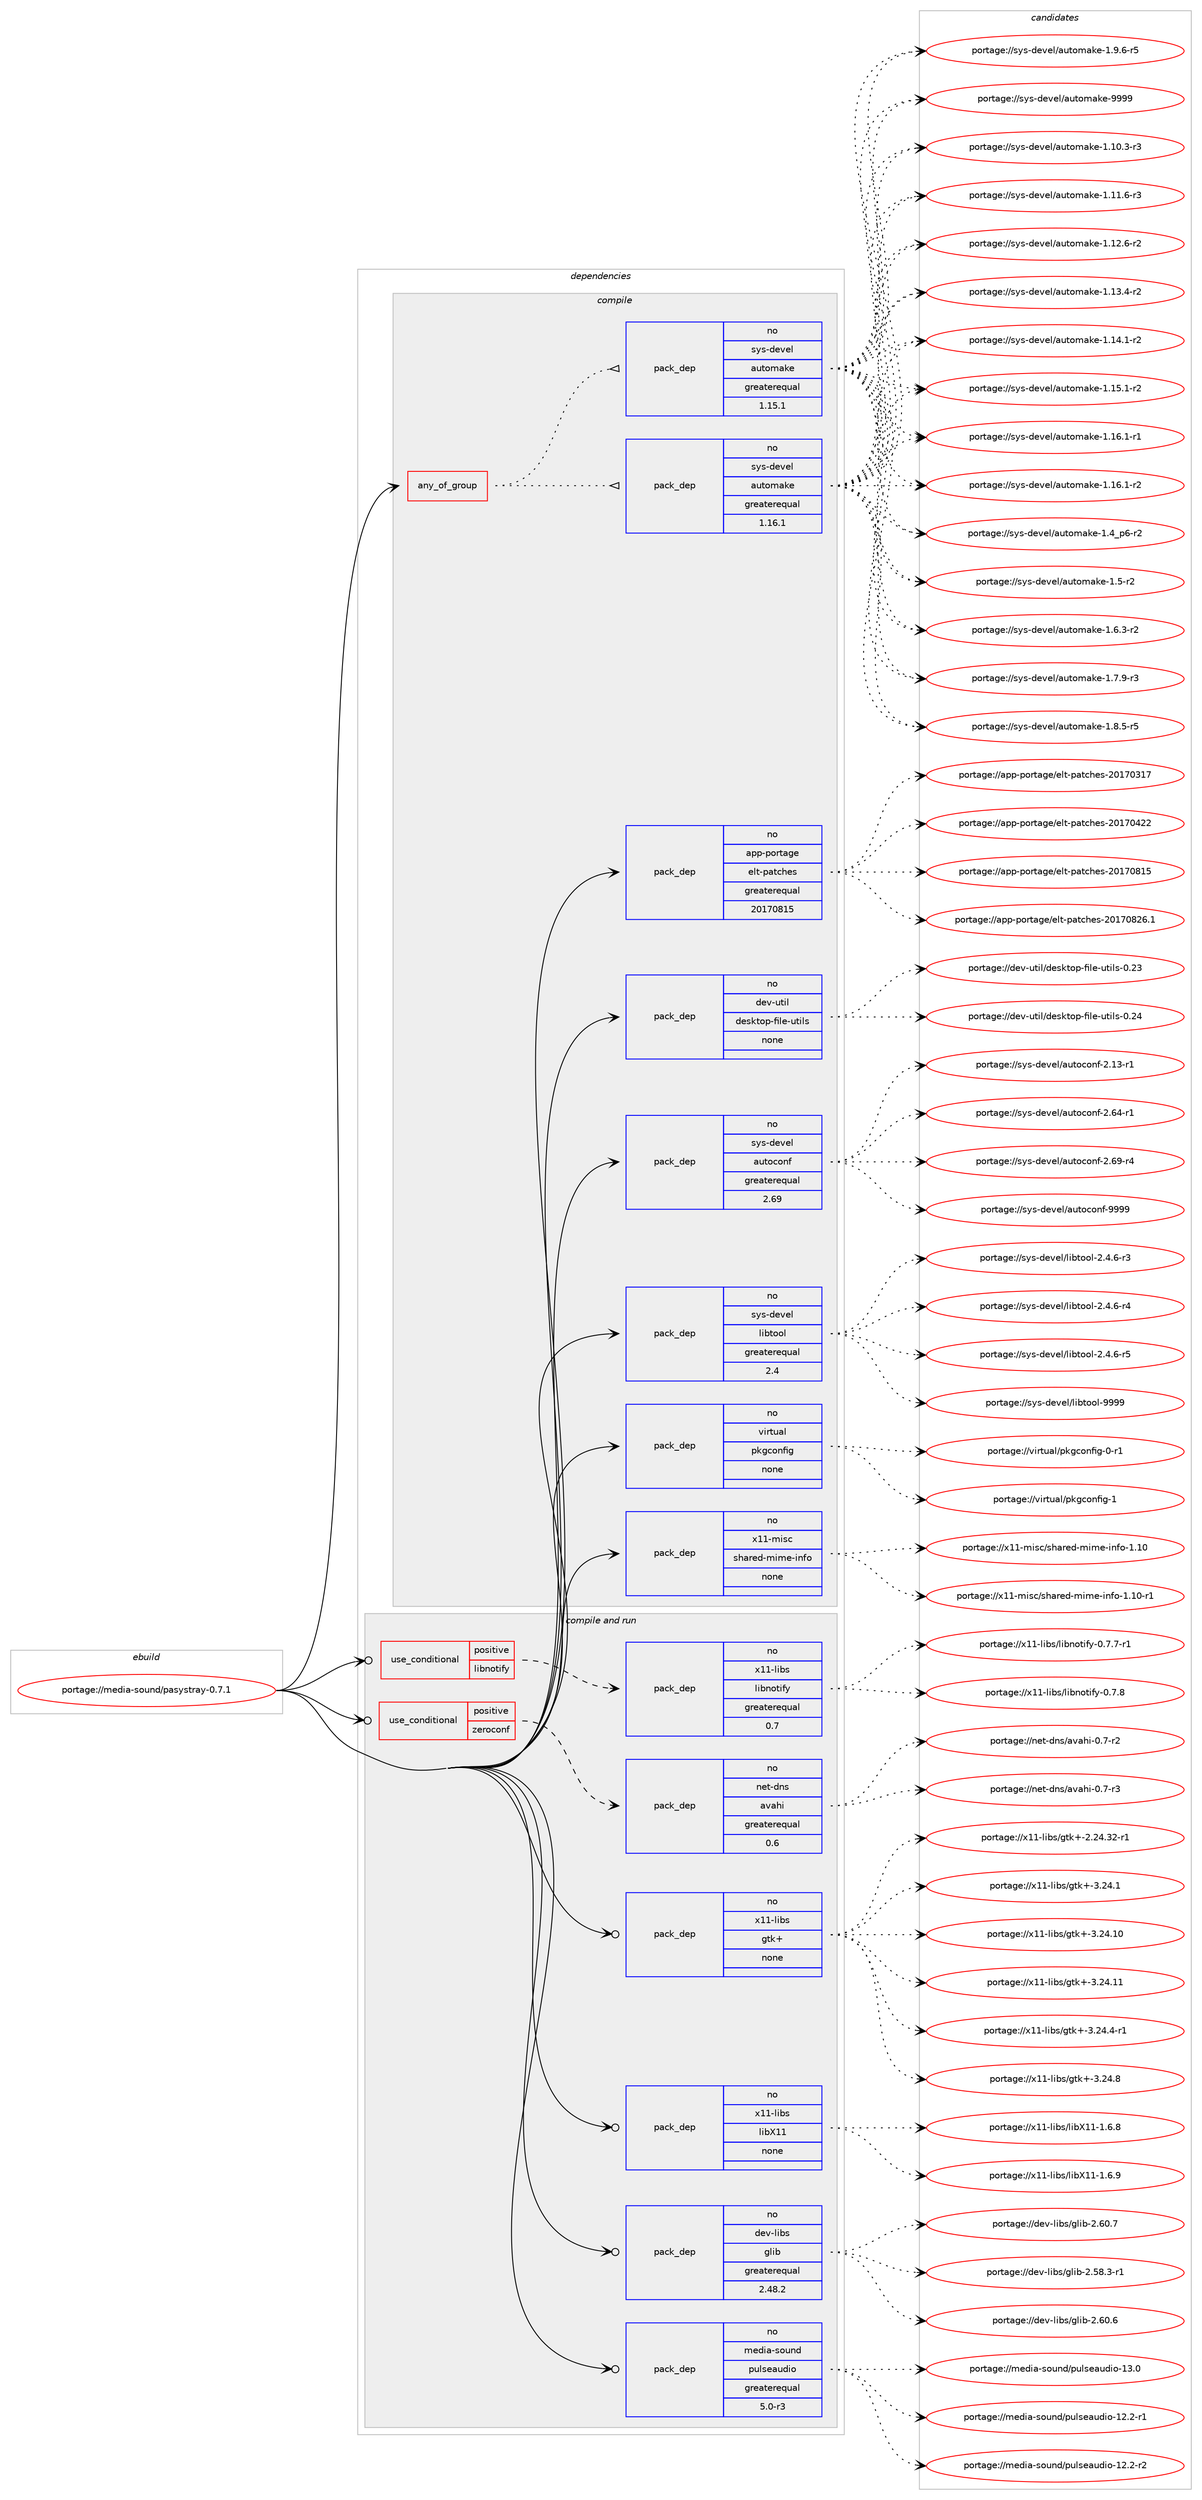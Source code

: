 digraph prolog {

# *************
# Graph options
# *************

newrank=true;
concentrate=true;
compound=true;
graph [rankdir=LR,fontname=Helvetica,fontsize=10,ranksep=1.5];#, ranksep=2.5, nodesep=0.2];
edge  [arrowhead=vee];
node  [fontname=Helvetica,fontsize=10];

# **********
# The ebuild
# **********

subgraph cluster_leftcol {
color=gray;
rank=same;
label=<<i>ebuild</i>>;
id [label="portage://media-sound/pasystray-0.7.1", color=red, width=4, href="../media-sound/pasystray-0.7.1.svg"];
}

# ****************
# The dependencies
# ****************

subgraph cluster_midcol {
color=gray;
label=<<i>dependencies</i>>;
subgraph cluster_compile {
fillcolor="#eeeeee";
style=filled;
label=<<i>compile</i>>;
subgraph any5351 {
dependency334540 [label=<<TABLE BORDER="0" CELLBORDER="1" CELLSPACING="0" CELLPADDING="4"><TR><TD CELLPADDING="10">any_of_group</TD></TR></TABLE>>, shape=none, color=red];subgraph pack245925 {
dependency334541 [label=<<TABLE BORDER="0" CELLBORDER="1" CELLSPACING="0" CELLPADDING="4" WIDTH="220"><TR><TD ROWSPAN="6" CELLPADDING="30">pack_dep</TD></TR><TR><TD WIDTH="110">no</TD></TR><TR><TD>sys-devel</TD></TR><TR><TD>automake</TD></TR><TR><TD>greaterequal</TD></TR><TR><TD>1.16.1</TD></TR></TABLE>>, shape=none, color=blue];
}
dependency334540:e -> dependency334541:w [weight=20,style="dotted",arrowhead="oinv"];
subgraph pack245926 {
dependency334542 [label=<<TABLE BORDER="0" CELLBORDER="1" CELLSPACING="0" CELLPADDING="4" WIDTH="220"><TR><TD ROWSPAN="6" CELLPADDING="30">pack_dep</TD></TR><TR><TD WIDTH="110">no</TD></TR><TR><TD>sys-devel</TD></TR><TR><TD>automake</TD></TR><TR><TD>greaterequal</TD></TR><TR><TD>1.15.1</TD></TR></TABLE>>, shape=none, color=blue];
}
dependency334540:e -> dependency334542:w [weight=20,style="dotted",arrowhead="oinv"];
}
id:e -> dependency334540:w [weight=20,style="solid",arrowhead="vee"];
subgraph pack245927 {
dependency334543 [label=<<TABLE BORDER="0" CELLBORDER="1" CELLSPACING="0" CELLPADDING="4" WIDTH="220"><TR><TD ROWSPAN="6" CELLPADDING="30">pack_dep</TD></TR><TR><TD WIDTH="110">no</TD></TR><TR><TD>app-portage</TD></TR><TR><TD>elt-patches</TD></TR><TR><TD>greaterequal</TD></TR><TR><TD>20170815</TD></TR></TABLE>>, shape=none, color=blue];
}
id:e -> dependency334543:w [weight=20,style="solid",arrowhead="vee"];
subgraph pack245928 {
dependency334544 [label=<<TABLE BORDER="0" CELLBORDER="1" CELLSPACING="0" CELLPADDING="4" WIDTH="220"><TR><TD ROWSPAN="6" CELLPADDING="30">pack_dep</TD></TR><TR><TD WIDTH="110">no</TD></TR><TR><TD>dev-util</TD></TR><TR><TD>desktop-file-utils</TD></TR><TR><TD>none</TD></TR><TR><TD></TD></TR></TABLE>>, shape=none, color=blue];
}
id:e -> dependency334544:w [weight=20,style="solid",arrowhead="vee"];
subgraph pack245929 {
dependency334545 [label=<<TABLE BORDER="0" CELLBORDER="1" CELLSPACING="0" CELLPADDING="4" WIDTH="220"><TR><TD ROWSPAN="6" CELLPADDING="30">pack_dep</TD></TR><TR><TD WIDTH="110">no</TD></TR><TR><TD>sys-devel</TD></TR><TR><TD>autoconf</TD></TR><TR><TD>greaterequal</TD></TR><TR><TD>2.69</TD></TR></TABLE>>, shape=none, color=blue];
}
id:e -> dependency334545:w [weight=20,style="solid",arrowhead="vee"];
subgraph pack245930 {
dependency334546 [label=<<TABLE BORDER="0" CELLBORDER="1" CELLSPACING="0" CELLPADDING="4" WIDTH="220"><TR><TD ROWSPAN="6" CELLPADDING="30">pack_dep</TD></TR><TR><TD WIDTH="110">no</TD></TR><TR><TD>sys-devel</TD></TR><TR><TD>libtool</TD></TR><TR><TD>greaterequal</TD></TR><TR><TD>2.4</TD></TR></TABLE>>, shape=none, color=blue];
}
id:e -> dependency334546:w [weight=20,style="solid",arrowhead="vee"];
subgraph pack245931 {
dependency334547 [label=<<TABLE BORDER="0" CELLBORDER="1" CELLSPACING="0" CELLPADDING="4" WIDTH="220"><TR><TD ROWSPAN="6" CELLPADDING="30">pack_dep</TD></TR><TR><TD WIDTH="110">no</TD></TR><TR><TD>virtual</TD></TR><TR><TD>pkgconfig</TD></TR><TR><TD>none</TD></TR><TR><TD></TD></TR></TABLE>>, shape=none, color=blue];
}
id:e -> dependency334547:w [weight=20,style="solid",arrowhead="vee"];
subgraph pack245932 {
dependency334548 [label=<<TABLE BORDER="0" CELLBORDER="1" CELLSPACING="0" CELLPADDING="4" WIDTH="220"><TR><TD ROWSPAN="6" CELLPADDING="30">pack_dep</TD></TR><TR><TD WIDTH="110">no</TD></TR><TR><TD>x11-misc</TD></TR><TR><TD>shared-mime-info</TD></TR><TR><TD>none</TD></TR><TR><TD></TD></TR></TABLE>>, shape=none, color=blue];
}
id:e -> dependency334548:w [weight=20,style="solid",arrowhead="vee"];
}
subgraph cluster_compileandrun {
fillcolor="#eeeeee";
style=filled;
label=<<i>compile and run</i>>;
subgraph cond83119 {
dependency334549 [label=<<TABLE BORDER="0" CELLBORDER="1" CELLSPACING="0" CELLPADDING="4"><TR><TD ROWSPAN="3" CELLPADDING="10">use_conditional</TD></TR><TR><TD>positive</TD></TR><TR><TD>libnotify</TD></TR></TABLE>>, shape=none, color=red];
subgraph pack245933 {
dependency334550 [label=<<TABLE BORDER="0" CELLBORDER="1" CELLSPACING="0" CELLPADDING="4" WIDTH="220"><TR><TD ROWSPAN="6" CELLPADDING="30">pack_dep</TD></TR><TR><TD WIDTH="110">no</TD></TR><TR><TD>x11-libs</TD></TR><TR><TD>libnotify</TD></TR><TR><TD>greaterequal</TD></TR><TR><TD>0.7</TD></TR></TABLE>>, shape=none, color=blue];
}
dependency334549:e -> dependency334550:w [weight=20,style="dashed",arrowhead="vee"];
}
id:e -> dependency334549:w [weight=20,style="solid",arrowhead="odotvee"];
subgraph cond83120 {
dependency334551 [label=<<TABLE BORDER="0" CELLBORDER="1" CELLSPACING="0" CELLPADDING="4"><TR><TD ROWSPAN="3" CELLPADDING="10">use_conditional</TD></TR><TR><TD>positive</TD></TR><TR><TD>zeroconf</TD></TR></TABLE>>, shape=none, color=red];
subgraph pack245934 {
dependency334552 [label=<<TABLE BORDER="0" CELLBORDER="1" CELLSPACING="0" CELLPADDING="4" WIDTH="220"><TR><TD ROWSPAN="6" CELLPADDING="30">pack_dep</TD></TR><TR><TD WIDTH="110">no</TD></TR><TR><TD>net-dns</TD></TR><TR><TD>avahi</TD></TR><TR><TD>greaterequal</TD></TR><TR><TD>0.6</TD></TR></TABLE>>, shape=none, color=blue];
}
dependency334551:e -> dependency334552:w [weight=20,style="dashed",arrowhead="vee"];
}
id:e -> dependency334551:w [weight=20,style="solid",arrowhead="odotvee"];
subgraph pack245935 {
dependency334553 [label=<<TABLE BORDER="0" CELLBORDER="1" CELLSPACING="0" CELLPADDING="4" WIDTH="220"><TR><TD ROWSPAN="6" CELLPADDING="30">pack_dep</TD></TR><TR><TD WIDTH="110">no</TD></TR><TR><TD>dev-libs</TD></TR><TR><TD>glib</TD></TR><TR><TD>greaterequal</TD></TR><TR><TD>2.48.2</TD></TR></TABLE>>, shape=none, color=blue];
}
id:e -> dependency334553:w [weight=20,style="solid",arrowhead="odotvee"];
subgraph pack245936 {
dependency334554 [label=<<TABLE BORDER="0" CELLBORDER="1" CELLSPACING="0" CELLPADDING="4" WIDTH="220"><TR><TD ROWSPAN="6" CELLPADDING="30">pack_dep</TD></TR><TR><TD WIDTH="110">no</TD></TR><TR><TD>media-sound</TD></TR><TR><TD>pulseaudio</TD></TR><TR><TD>greaterequal</TD></TR><TR><TD>5.0-r3</TD></TR></TABLE>>, shape=none, color=blue];
}
id:e -> dependency334554:w [weight=20,style="solid",arrowhead="odotvee"];
subgraph pack245937 {
dependency334555 [label=<<TABLE BORDER="0" CELLBORDER="1" CELLSPACING="0" CELLPADDING="4" WIDTH="220"><TR><TD ROWSPAN="6" CELLPADDING="30">pack_dep</TD></TR><TR><TD WIDTH="110">no</TD></TR><TR><TD>x11-libs</TD></TR><TR><TD>gtk+</TD></TR><TR><TD>none</TD></TR><TR><TD></TD></TR></TABLE>>, shape=none, color=blue];
}
id:e -> dependency334555:w [weight=20,style="solid",arrowhead="odotvee"];
subgraph pack245938 {
dependency334556 [label=<<TABLE BORDER="0" CELLBORDER="1" CELLSPACING="0" CELLPADDING="4" WIDTH="220"><TR><TD ROWSPAN="6" CELLPADDING="30">pack_dep</TD></TR><TR><TD WIDTH="110">no</TD></TR><TR><TD>x11-libs</TD></TR><TR><TD>libX11</TD></TR><TR><TD>none</TD></TR><TR><TD></TD></TR></TABLE>>, shape=none, color=blue];
}
id:e -> dependency334556:w [weight=20,style="solid",arrowhead="odotvee"];
}
subgraph cluster_run {
fillcolor="#eeeeee";
style=filled;
label=<<i>run</i>>;
}
}

# **************
# The candidates
# **************

subgraph cluster_choices {
rank=same;
color=gray;
label=<<i>candidates</i>>;

subgraph choice245925 {
color=black;
nodesep=1;
choiceportage11512111545100101118101108479711711611110997107101454946494846514511451 [label="portage://sys-devel/automake-1.10.3-r3", color=red, width=4,href="../sys-devel/automake-1.10.3-r3.svg"];
choiceportage11512111545100101118101108479711711611110997107101454946494946544511451 [label="portage://sys-devel/automake-1.11.6-r3", color=red, width=4,href="../sys-devel/automake-1.11.6-r3.svg"];
choiceportage11512111545100101118101108479711711611110997107101454946495046544511450 [label="portage://sys-devel/automake-1.12.6-r2", color=red, width=4,href="../sys-devel/automake-1.12.6-r2.svg"];
choiceportage11512111545100101118101108479711711611110997107101454946495146524511450 [label="portage://sys-devel/automake-1.13.4-r2", color=red, width=4,href="../sys-devel/automake-1.13.4-r2.svg"];
choiceportage11512111545100101118101108479711711611110997107101454946495246494511450 [label="portage://sys-devel/automake-1.14.1-r2", color=red, width=4,href="../sys-devel/automake-1.14.1-r2.svg"];
choiceportage11512111545100101118101108479711711611110997107101454946495346494511450 [label="portage://sys-devel/automake-1.15.1-r2", color=red, width=4,href="../sys-devel/automake-1.15.1-r2.svg"];
choiceportage11512111545100101118101108479711711611110997107101454946495446494511449 [label="portage://sys-devel/automake-1.16.1-r1", color=red, width=4,href="../sys-devel/automake-1.16.1-r1.svg"];
choiceportage11512111545100101118101108479711711611110997107101454946495446494511450 [label="portage://sys-devel/automake-1.16.1-r2", color=red, width=4,href="../sys-devel/automake-1.16.1-r2.svg"];
choiceportage115121115451001011181011084797117116111109971071014549465295112544511450 [label="portage://sys-devel/automake-1.4_p6-r2", color=red, width=4,href="../sys-devel/automake-1.4_p6-r2.svg"];
choiceportage11512111545100101118101108479711711611110997107101454946534511450 [label="portage://sys-devel/automake-1.5-r2", color=red, width=4,href="../sys-devel/automake-1.5-r2.svg"];
choiceportage115121115451001011181011084797117116111109971071014549465446514511450 [label="portage://sys-devel/automake-1.6.3-r2", color=red, width=4,href="../sys-devel/automake-1.6.3-r2.svg"];
choiceportage115121115451001011181011084797117116111109971071014549465546574511451 [label="portage://sys-devel/automake-1.7.9-r3", color=red, width=4,href="../sys-devel/automake-1.7.9-r3.svg"];
choiceportage115121115451001011181011084797117116111109971071014549465646534511453 [label="portage://sys-devel/automake-1.8.5-r5", color=red, width=4,href="../sys-devel/automake-1.8.5-r5.svg"];
choiceportage115121115451001011181011084797117116111109971071014549465746544511453 [label="portage://sys-devel/automake-1.9.6-r5", color=red, width=4,href="../sys-devel/automake-1.9.6-r5.svg"];
choiceportage115121115451001011181011084797117116111109971071014557575757 [label="portage://sys-devel/automake-9999", color=red, width=4,href="../sys-devel/automake-9999.svg"];
dependency334541:e -> choiceportage11512111545100101118101108479711711611110997107101454946494846514511451:w [style=dotted,weight="100"];
dependency334541:e -> choiceportage11512111545100101118101108479711711611110997107101454946494946544511451:w [style=dotted,weight="100"];
dependency334541:e -> choiceportage11512111545100101118101108479711711611110997107101454946495046544511450:w [style=dotted,weight="100"];
dependency334541:e -> choiceportage11512111545100101118101108479711711611110997107101454946495146524511450:w [style=dotted,weight="100"];
dependency334541:e -> choiceportage11512111545100101118101108479711711611110997107101454946495246494511450:w [style=dotted,weight="100"];
dependency334541:e -> choiceportage11512111545100101118101108479711711611110997107101454946495346494511450:w [style=dotted,weight="100"];
dependency334541:e -> choiceportage11512111545100101118101108479711711611110997107101454946495446494511449:w [style=dotted,weight="100"];
dependency334541:e -> choiceportage11512111545100101118101108479711711611110997107101454946495446494511450:w [style=dotted,weight="100"];
dependency334541:e -> choiceportage115121115451001011181011084797117116111109971071014549465295112544511450:w [style=dotted,weight="100"];
dependency334541:e -> choiceportage11512111545100101118101108479711711611110997107101454946534511450:w [style=dotted,weight="100"];
dependency334541:e -> choiceportage115121115451001011181011084797117116111109971071014549465446514511450:w [style=dotted,weight="100"];
dependency334541:e -> choiceportage115121115451001011181011084797117116111109971071014549465546574511451:w [style=dotted,weight="100"];
dependency334541:e -> choiceportage115121115451001011181011084797117116111109971071014549465646534511453:w [style=dotted,weight="100"];
dependency334541:e -> choiceportage115121115451001011181011084797117116111109971071014549465746544511453:w [style=dotted,weight="100"];
dependency334541:e -> choiceportage115121115451001011181011084797117116111109971071014557575757:w [style=dotted,weight="100"];
}
subgraph choice245926 {
color=black;
nodesep=1;
choiceportage11512111545100101118101108479711711611110997107101454946494846514511451 [label="portage://sys-devel/automake-1.10.3-r3", color=red, width=4,href="../sys-devel/automake-1.10.3-r3.svg"];
choiceportage11512111545100101118101108479711711611110997107101454946494946544511451 [label="portage://sys-devel/automake-1.11.6-r3", color=red, width=4,href="../sys-devel/automake-1.11.6-r3.svg"];
choiceportage11512111545100101118101108479711711611110997107101454946495046544511450 [label="portage://sys-devel/automake-1.12.6-r2", color=red, width=4,href="../sys-devel/automake-1.12.6-r2.svg"];
choiceportage11512111545100101118101108479711711611110997107101454946495146524511450 [label="portage://sys-devel/automake-1.13.4-r2", color=red, width=4,href="../sys-devel/automake-1.13.4-r2.svg"];
choiceportage11512111545100101118101108479711711611110997107101454946495246494511450 [label="portage://sys-devel/automake-1.14.1-r2", color=red, width=4,href="../sys-devel/automake-1.14.1-r2.svg"];
choiceportage11512111545100101118101108479711711611110997107101454946495346494511450 [label="portage://sys-devel/automake-1.15.1-r2", color=red, width=4,href="../sys-devel/automake-1.15.1-r2.svg"];
choiceportage11512111545100101118101108479711711611110997107101454946495446494511449 [label="portage://sys-devel/automake-1.16.1-r1", color=red, width=4,href="../sys-devel/automake-1.16.1-r1.svg"];
choiceportage11512111545100101118101108479711711611110997107101454946495446494511450 [label="portage://sys-devel/automake-1.16.1-r2", color=red, width=4,href="../sys-devel/automake-1.16.1-r2.svg"];
choiceportage115121115451001011181011084797117116111109971071014549465295112544511450 [label="portage://sys-devel/automake-1.4_p6-r2", color=red, width=4,href="../sys-devel/automake-1.4_p6-r2.svg"];
choiceportage11512111545100101118101108479711711611110997107101454946534511450 [label="portage://sys-devel/automake-1.5-r2", color=red, width=4,href="../sys-devel/automake-1.5-r2.svg"];
choiceportage115121115451001011181011084797117116111109971071014549465446514511450 [label="portage://sys-devel/automake-1.6.3-r2", color=red, width=4,href="../sys-devel/automake-1.6.3-r2.svg"];
choiceportage115121115451001011181011084797117116111109971071014549465546574511451 [label="portage://sys-devel/automake-1.7.9-r3", color=red, width=4,href="../sys-devel/automake-1.7.9-r3.svg"];
choiceportage115121115451001011181011084797117116111109971071014549465646534511453 [label="portage://sys-devel/automake-1.8.5-r5", color=red, width=4,href="../sys-devel/automake-1.8.5-r5.svg"];
choiceportage115121115451001011181011084797117116111109971071014549465746544511453 [label="portage://sys-devel/automake-1.9.6-r5", color=red, width=4,href="../sys-devel/automake-1.9.6-r5.svg"];
choiceportage115121115451001011181011084797117116111109971071014557575757 [label="portage://sys-devel/automake-9999", color=red, width=4,href="../sys-devel/automake-9999.svg"];
dependency334542:e -> choiceportage11512111545100101118101108479711711611110997107101454946494846514511451:w [style=dotted,weight="100"];
dependency334542:e -> choiceportage11512111545100101118101108479711711611110997107101454946494946544511451:w [style=dotted,weight="100"];
dependency334542:e -> choiceportage11512111545100101118101108479711711611110997107101454946495046544511450:w [style=dotted,weight="100"];
dependency334542:e -> choiceportage11512111545100101118101108479711711611110997107101454946495146524511450:w [style=dotted,weight="100"];
dependency334542:e -> choiceportage11512111545100101118101108479711711611110997107101454946495246494511450:w [style=dotted,weight="100"];
dependency334542:e -> choiceportage11512111545100101118101108479711711611110997107101454946495346494511450:w [style=dotted,weight="100"];
dependency334542:e -> choiceportage11512111545100101118101108479711711611110997107101454946495446494511449:w [style=dotted,weight="100"];
dependency334542:e -> choiceportage11512111545100101118101108479711711611110997107101454946495446494511450:w [style=dotted,weight="100"];
dependency334542:e -> choiceportage115121115451001011181011084797117116111109971071014549465295112544511450:w [style=dotted,weight="100"];
dependency334542:e -> choiceportage11512111545100101118101108479711711611110997107101454946534511450:w [style=dotted,weight="100"];
dependency334542:e -> choiceportage115121115451001011181011084797117116111109971071014549465446514511450:w [style=dotted,weight="100"];
dependency334542:e -> choiceportage115121115451001011181011084797117116111109971071014549465546574511451:w [style=dotted,weight="100"];
dependency334542:e -> choiceportage115121115451001011181011084797117116111109971071014549465646534511453:w [style=dotted,weight="100"];
dependency334542:e -> choiceportage115121115451001011181011084797117116111109971071014549465746544511453:w [style=dotted,weight="100"];
dependency334542:e -> choiceportage115121115451001011181011084797117116111109971071014557575757:w [style=dotted,weight="100"];
}
subgraph choice245927 {
color=black;
nodesep=1;
choiceportage97112112451121111141169710310147101108116451129711699104101115455048495548514955 [label="portage://app-portage/elt-patches-20170317", color=red, width=4,href="../app-portage/elt-patches-20170317.svg"];
choiceportage97112112451121111141169710310147101108116451129711699104101115455048495548525050 [label="portage://app-portage/elt-patches-20170422", color=red, width=4,href="../app-portage/elt-patches-20170422.svg"];
choiceportage97112112451121111141169710310147101108116451129711699104101115455048495548564953 [label="portage://app-portage/elt-patches-20170815", color=red, width=4,href="../app-portage/elt-patches-20170815.svg"];
choiceportage971121124511211111411697103101471011081164511297116991041011154550484955485650544649 [label="portage://app-portage/elt-patches-20170826.1", color=red, width=4,href="../app-portage/elt-patches-20170826.1.svg"];
dependency334543:e -> choiceportage97112112451121111141169710310147101108116451129711699104101115455048495548514955:w [style=dotted,weight="100"];
dependency334543:e -> choiceportage97112112451121111141169710310147101108116451129711699104101115455048495548525050:w [style=dotted,weight="100"];
dependency334543:e -> choiceportage97112112451121111141169710310147101108116451129711699104101115455048495548564953:w [style=dotted,weight="100"];
dependency334543:e -> choiceportage971121124511211111411697103101471011081164511297116991041011154550484955485650544649:w [style=dotted,weight="100"];
}
subgraph choice245928 {
color=black;
nodesep=1;
choiceportage100101118451171161051084710010111510711611111245102105108101451171161051081154548465051 [label="portage://dev-util/desktop-file-utils-0.23", color=red, width=4,href="../dev-util/desktop-file-utils-0.23.svg"];
choiceportage100101118451171161051084710010111510711611111245102105108101451171161051081154548465052 [label="portage://dev-util/desktop-file-utils-0.24", color=red, width=4,href="../dev-util/desktop-file-utils-0.24.svg"];
dependency334544:e -> choiceportage100101118451171161051084710010111510711611111245102105108101451171161051081154548465051:w [style=dotted,weight="100"];
dependency334544:e -> choiceportage100101118451171161051084710010111510711611111245102105108101451171161051081154548465052:w [style=dotted,weight="100"];
}
subgraph choice245929 {
color=black;
nodesep=1;
choiceportage1151211154510010111810110847971171161119911111010245504649514511449 [label="portage://sys-devel/autoconf-2.13-r1", color=red, width=4,href="../sys-devel/autoconf-2.13-r1.svg"];
choiceportage1151211154510010111810110847971171161119911111010245504654524511449 [label="portage://sys-devel/autoconf-2.64-r1", color=red, width=4,href="../sys-devel/autoconf-2.64-r1.svg"];
choiceportage1151211154510010111810110847971171161119911111010245504654574511452 [label="portage://sys-devel/autoconf-2.69-r4", color=red, width=4,href="../sys-devel/autoconf-2.69-r4.svg"];
choiceportage115121115451001011181011084797117116111991111101024557575757 [label="portage://sys-devel/autoconf-9999", color=red, width=4,href="../sys-devel/autoconf-9999.svg"];
dependency334545:e -> choiceportage1151211154510010111810110847971171161119911111010245504649514511449:w [style=dotted,weight="100"];
dependency334545:e -> choiceportage1151211154510010111810110847971171161119911111010245504654524511449:w [style=dotted,weight="100"];
dependency334545:e -> choiceportage1151211154510010111810110847971171161119911111010245504654574511452:w [style=dotted,weight="100"];
dependency334545:e -> choiceportage115121115451001011181011084797117116111991111101024557575757:w [style=dotted,weight="100"];
}
subgraph choice245930 {
color=black;
nodesep=1;
choiceportage1151211154510010111810110847108105981161111111084550465246544511451 [label="portage://sys-devel/libtool-2.4.6-r3", color=red, width=4,href="../sys-devel/libtool-2.4.6-r3.svg"];
choiceportage1151211154510010111810110847108105981161111111084550465246544511452 [label="portage://sys-devel/libtool-2.4.6-r4", color=red, width=4,href="../sys-devel/libtool-2.4.6-r4.svg"];
choiceportage1151211154510010111810110847108105981161111111084550465246544511453 [label="portage://sys-devel/libtool-2.4.6-r5", color=red, width=4,href="../sys-devel/libtool-2.4.6-r5.svg"];
choiceportage1151211154510010111810110847108105981161111111084557575757 [label="portage://sys-devel/libtool-9999", color=red, width=4,href="../sys-devel/libtool-9999.svg"];
dependency334546:e -> choiceportage1151211154510010111810110847108105981161111111084550465246544511451:w [style=dotted,weight="100"];
dependency334546:e -> choiceportage1151211154510010111810110847108105981161111111084550465246544511452:w [style=dotted,weight="100"];
dependency334546:e -> choiceportage1151211154510010111810110847108105981161111111084550465246544511453:w [style=dotted,weight="100"];
dependency334546:e -> choiceportage1151211154510010111810110847108105981161111111084557575757:w [style=dotted,weight="100"];
}
subgraph choice245931 {
color=black;
nodesep=1;
choiceportage11810511411611797108471121071039911111010210510345484511449 [label="portage://virtual/pkgconfig-0-r1", color=red, width=4,href="../virtual/pkgconfig-0-r1.svg"];
choiceportage1181051141161179710847112107103991111101021051034549 [label="portage://virtual/pkgconfig-1", color=red, width=4,href="../virtual/pkgconfig-1.svg"];
dependency334547:e -> choiceportage11810511411611797108471121071039911111010210510345484511449:w [style=dotted,weight="100"];
dependency334547:e -> choiceportage1181051141161179710847112107103991111101021051034549:w [style=dotted,weight="100"];
}
subgraph choice245932 {
color=black;
nodesep=1;
choiceportage12049494510910511599471151049711410110045109105109101451051101021114549464948 [label="portage://x11-misc/shared-mime-info-1.10", color=red, width=4,href="../x11-misc/shared-mime-info-1.10.svg"];
choiceportage120494945109105115994711510497114101100451091051091014510511010211145494649484511449 [label="portage://x11-misc/shared-mime-info-1.10-r1", color=red, width=4,href="../x11-misc/shared-mime-info-1.10-r1.svg"];
dependency334548:e -> choiceportage12049494510910511599471151049711410110045109105109101451051101021114549464948:w [style=dotted,weight="100"];
dependency334548:e -> choiceportage120494945109105115994711510497114101100451091051091014510511010211145494649484511449:w [style=dotted,weight="100"];
}
subgraph choice245933 {
color=black;
nodesep=1;
choiceportage1204949451081059811547108105981101111161051021214548465546554511449 [label="portage://x11-libs/libnotify-0.7.7-r1", color=red, width=4,href="../x11-libs/libnotify-0.7.7-r1.svg"];
choiceportage120494945108105981154710810598110111116105102121454846554656 [label="portage://x11-libs/libnotify-0.7.8", color=red, width=4,href="../x11-libs/libnotify-0.7.8.svg"];
dependency334550:e -> choiceportage1204949451081059811547108105981101111161051021214548465546554511449:w [style=dotted,weight="100"];
dependency334550:e -> choiceportage120494945108105981154710810598110111116105102121454846554656:w [style=dotted,weight="100"];
}
subgraph choice245934 {
color=black;
nodesep=1;
choiceportage11010111645100110115479711897104105454846554511450 [label="portage://net-dns/avahi-0.7-r2", color=red, width=4,href="../net-dns/avahi-0.7-r2.svg"];
choiceportage11010111645100110115479711897104105454846554511451 [label="portage://net-dns/avahi-0.7-r3", color=red, width=4,href="../net-dns/avahi-0.7-r3.svg"];
dependency334552:e -> choiceportage11010111645100110115479711897104105454846554511450:w [style=dotted,weight="100"];
dependency334552:e -> choiceportage11010111645100110115479711897104105454846554511451:w [style=dotted,weight="100"];
}
subgraph choice245935 {
color=black;
nodesep=1;
choiceportage10010111845108105981154710310810598455046535646514511449 [label="portage://dev-libs/glib-2.58.3-r1", color=red, width=4,href="../dev-libs/glib-2.58.3-r1.svg"];
choiceportage1001011184510810598115471031081059845504654484654 [label="portage://dev-libs/glib-2.60.6", color=red, width=4,href="../dev-libs/glib-2.60.6.svg"];
choiceportage1001011184510810598115471031081059845504654484655 [label="portage://dev-libs/glib-2.60.7", color=red, width=4,href="../dev-libs/glib-2.60.7.svg"];
dependency334553:e -> choiceportage10010111845108105981154710310810598455046535646514511449:w [style=dotted,weight="100"];
dependency334553:e -> choiceportage1001011184510810598115471031081059845504654484654:w [style=dotted,weight="100"];
dependency334553:e -> choiceportage1001011184510810598115471031081059845504654484655:w [style=dotted,weight="100"];
}
subgraph choice245936 {
color=black;
nodesep=1;
choiceportage1091011001059745115111117110100471121171081151019711710010511145495046504511449 [label="portage://media-sound/pulseaudio-12.2-r1", color=red, width=4,href="../media-sound/pulseaudio-12.2-r1.svg"];
choiceportage1091011001059745115111117110100471121171081151019711710010511145495046504511450 [label="portage://media-sound/pulseaudio-12.2-r2", color=red, width=4,href="../media-sound/pulseaudio-12.2-r2.svg"];
choiceportage109101100105974511511111711010047112117108115101971171001051114549514648 [label="portage://media-sound/pulseaudio-13.0", color=red, width=4,href="../media-sound/pulseaudio-13.0.svg"];
dependency334554:e -> choiceportage1091011001059745115111117110100471121171081151019711710010511145495046504511449:w [style=dotted,weight="100"];
dependency334554:e -> choiceportage1091011001059745115111117110100471121171081151019711710010511145495046504511450:w [style=dotted,weight="100"];
dependency334554:e -> choiceportage109101100105974511511111711010047112117108115101971171001051114549514648:w [style=dotted,weight="100"];
}
subgraph choice245937 {
color=black;
nodesep=1;
choiceportage12049494510810598115471031161074345504650524651504511449 [label="portage://x11-libs/gtk+-2.24.32-r1", color=red, width=4,href="../x11-libs/gtk+-2.24.32-r1.svg"];
choiceportage12049494510810598115471031161074345514650524649 [label="portage://x11-libs/gtk+-3.24.1", color=red, width=4,href="../x11-libs/gtk+-3.24.1.svg"];
choiceportage1204949451081059811547103116107434551465052464948 [label="portage://x11-libs/gtk+-3.24.10", color=red, width=4,href="../x11-libs/gtk+-3.24.10.svg"];
choiceportage1204949451081059811547103116107434551465052464949 [label="portage://x11-libs/gtk+-3.24.11", color=red, width=4,href="../x11-libs/gtk+-3.24.11.svg"];
choiceportage120494945108105981154710311610743455146505246524511449 [label="portage://x11-libs/gtk+-3.24.4-r1", color=red, width=4,href="../x11-libs/gtk+-3.24.4-r1.svg"];
choiceportage12049494510810598115471031161074345514650524656 [label="portage://x11-libs/gtk+-3.24.8", color=red, width=4,href="../x11-libs/gtk+-3.24.8.svg"];
dependency334555:e -> choiceportage12049494510810598115471031161074345504650524651504511449:w [style=dotted,weight="100"];
dependency334555:e -> choiceportage12049494510810598115471031161074345514650524649:w [style=dotted,weight="100"];
dependency334555:e -> choiceportage1204949451081059811547103116107434551465052464948:w [style=dotted,weight="100"];
dependency334555:e -> choiceportage1204949451081059811547103116107434551465052464949:w [style=dotted,weight="100"];
dependency334555:e -> choiceportage120494945108105981154710311610743455146505246524511449:w [style=dotted,weight="100"];
dependency334555:e -> choiceportage12049494510810598115471031161074345514650524656:w [style=dotted,weight="100"];
}
subgraph choice245938 {
color=black;
nodesep=1;
choiceportage120494945108105981154710810598884949454946544656 [label="portage://x11-libs/libX11-1.6.8", color=red, width=4,href="../x11-libs/libX11-1.6.8.svg"];
choiceportage120494945108105981154710810598884949454946544657 [label="portage://x11-libs/libX11-1.6.9", color=red, width=4,href="../x11-libs/libX11-1.6.9.svg"];
dependency334556:e -> choiceportage120494945108105981154710810598884949454946544656:w [style=dotted,weight="100"];
dependency334556:e -> choiceportage120494945108105981154710810598884949454946544657:w [style=dotted,weight="100"];
}
}

}
